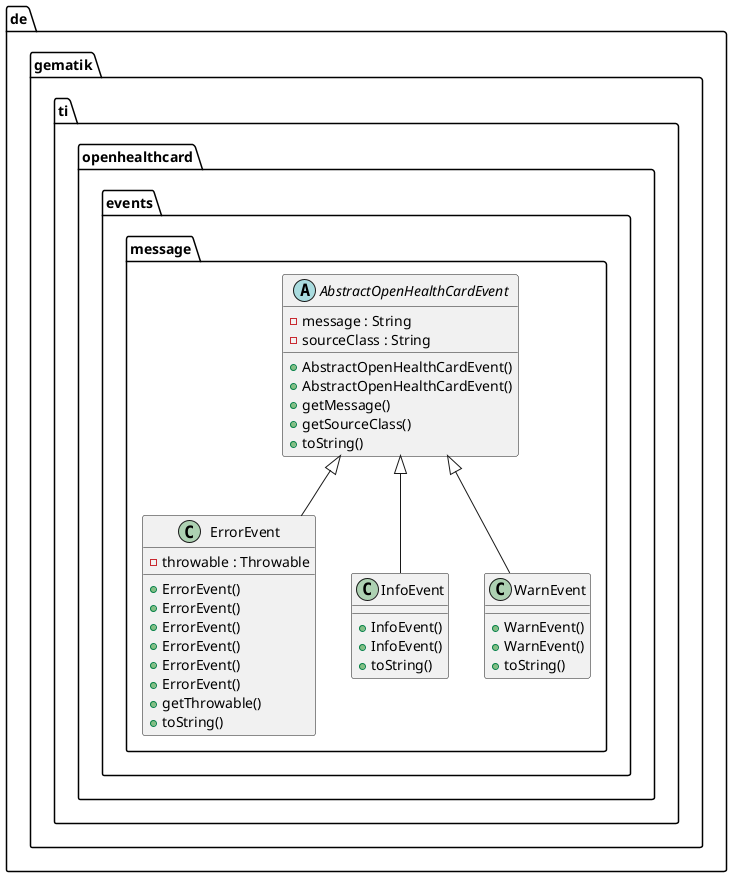 @startuml



  namespace de.gematik.ti.openhealthcard.events.message {
    abstract class de.gematik.ti.openhealthcard.events.message.AbstractOpenHealthCardEvent {
        - message : String
        - sourceClass : String
        + AbstractOpenHealthCardEvent()
        + AbstractOpenHealthCardEvent()
        + getMessage()
        + getSourceClass()
        + toString()
    }
  }
  

  namespace de.gematik.ti.openhealthcard.events.message {
    class de.gematik.ti.openhealthcard.events.message.ErrorEvent {
        - throwable : Throwable
        + ErrorEvent()
        + ErrorEvent()
        + ErrorEvent()
        + ErrorEvent()
        + ErrorEvent()
        + ErrorEvent()
        + getThrowable()
        + toString()
    }
  }
  

  namespace de.gematik.ti.openhealthcard.events.message {
    class de.gematik.ti.openhealthcard.events.message.InfoEvent {
        + InfoEvent()
        + InfoEvent()
        + toString()
    }
  }
  

  namespace de.gematik.ti.openhealthcard.events.message {
    class de.gematik.ti.openhealthcard.events.message.WarnEvent {
        + WarnEvent()
        + WarnEvent()
        + toString()
    }
  }
  

  de.gematik.ti.openhealthcard.events.message.ErrorEvent -up-|> de.gematik.ti.openhealthcard.events.message.AbstractOpenHealthCardEvent
  de.gematik.ti.openhealthcard.events.message.InfoEvent -up-|> de.gematik.ti.openhealthcard.events.message.AbstractOpenHealthCardEvent
  de.gematik.ti.openhealthcard.events.message.WarnEvent -up-|> de.gematik.ti.openhealthcard.events.message.AbstractOpenHealthCardEvent









@enduml

